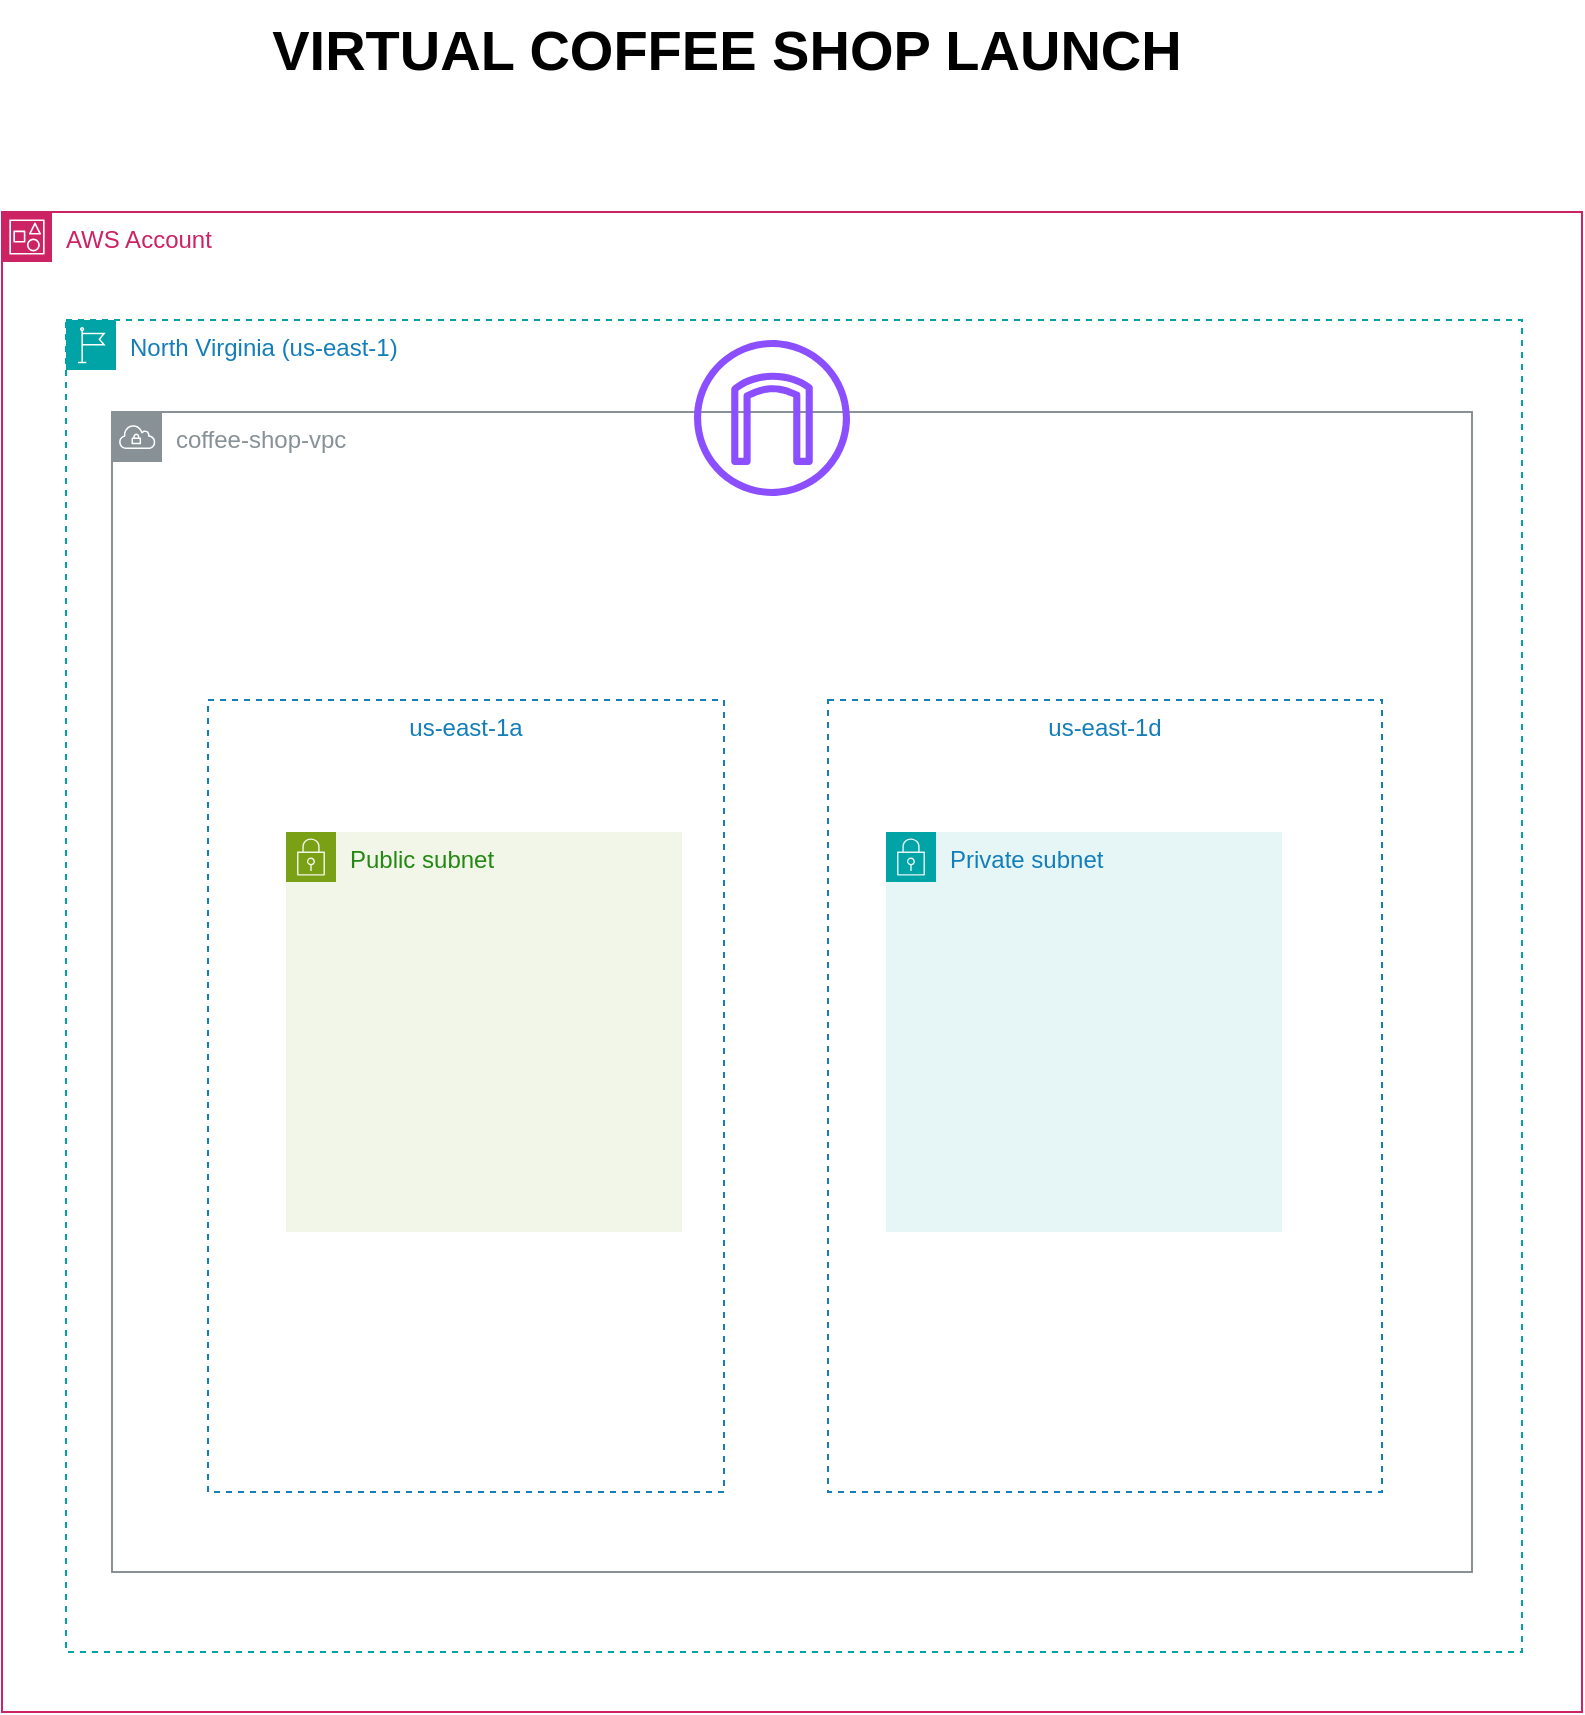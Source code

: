 <mxfile version="22.1.0" type="device">
  <diagram name="Page-1" id="Q93GWKoz6oxIqBlilN9t">
    <mxGraphModel dx="724" dy="692" grid="1" gridSize="10" guides="1" tooltips="1" connect="1" arrows="1" fold="1" page="1" pageScale="1" pageWidth="850" pageHeight="1100" math="0" shadow="0">
      <root>
        <mxCell id="0" />
        <mxCell id="1" parent="0" />
        <mxCell id="MvE2GIELEPy8BYKZNg8B-1" value="AWS Account" style="points=[[0,0],[0.25,0],[0.5,0],[0.75,0],[1,0],[1,0.25],[1,0.5],[1,0.75],[1,1],[0.75,1],[0.5,1],[0.25,1],[0,1],[0,0.75],[0,0.5],[0,0.25]];outlineConnect=0;gradientColor=none;html=1;whiteSpace=wrap;fontSize=12;fontStyle=0;container=1;pointerEvents=0;collapsible=0;recursiveResize=0;shape=mxgraph.aws4.group;grIcon=mxgraph.aws4.group_account;strokeColor=#CD2264;fillColor=none;verticalAlign=top;align=left;spacingLeft=30;fontColor=#CD2264;dashed=0;" vertex="1" parent="1">
          <mxGeometry x="28" y="226" width="790" height="750" as="geometry" />
        </mxCell>
        <mxCell id="MvE2GIELEPy8BYKZNg8B-2" value="coffee-shop-vpc" style="sketch=0;outlineConnect=0;gradientColor=none;html=1;whiteSpace=wrap;fontSize=12;fontStyle=0;shape=mxgraph.aws4.group;grIcon=mxgraph.aws4.group_vpc;strokeColor=#879196;fillColor=none;verticalAlign=top;align=left;spacingLeft=30;fontColor=#879196;dashed=0;" vertex="1" parent="MvE2GIELEPy8BYKZNg8B-1">
          <mxGeometry x="55" y="100" width="680" height="580" as="geometry" />
        </mxCell>
        <mxCell id="MvE2GIELEPy8BYKZNg8B-5" value="North Virginia (us-east-1)" style="points=[[0,0],[0.25,0],[0.5,0],[0.75,0],[1,0],[1,0.25],[1,0.5],[1,0.75],[1,1],[0.75,1],[0.5,1],[0.25,1],[0,1],[0,0.75],[0,0.5],[0,0.25]];outlineConnect=0;gradientColor=none;html=1;whiteSpace=wrap;fontSize=12;fontStyle=0;container=1;pointerEvents=0;collapsible=0;recursiveResize=0;shape=mxgraph.aws4.group;grIcon=mxgraph.aws4.group_region;strokeColor=#00A4A6;fillColor=none;verticalAlign=top;align=left;spacingLeft=30;fontColor=#147EBA;dashed=1;" vertex="1" parent="MvE2GIELEPy8BYKZNg8B-1">
          <mxGeometry x="32" y="54" width="728" height="666" as="geometry" />
        </mxCell>
        <mxCell id="MvE2GIELEPy8BYKZNg8B-10" value="" style="sketch=0;outlineConnect=0;fontColor=#232F3E;gradientColor=none;fillColor=#8C4FFF;strokeColor=none;dashed=0;verticalLabelPosition=bottom;verticalAlign=top;align=center;html=1;fontSize=12;fontStyle=0;aspect=fixed;pointerEvents=1;shape=mxgraph.aws4.internet_gateway;" vertex="1" parent="MvE2GIELEPy8BYKZNg8B-5">
          <mxGeometry x="314" y="10" width="78" height="78" as="geometry" />
        </mxCell>
        <mxCell id="MvE2GIELEPy8BYKZNg8B-6" value="us-east-1a" style="fillColor=none;strokeColor=#147EBA;dashed=1;verticalAlign=top;fontStyle=0;fontColor=#147EBA;whiteSpace=wrap;html=1;" vertex="1" parent="MvE2GIELEPy8BYKZNg8B-1">
          <mxGeometry x="103" y="244" width="258" height="396" as="geometry" />
        </mxCell>
        <mxCell id="MvE2GIELEPy8BYKZNg8B-7" value="us-east-1d" style="fillColor=none;strokeColor=#147EBA;dashed=1;verticalAlign=top;fontStyle=0;fontColor=#147EBA;whiteSpace=wrap;html=1;" vertex="1" parent="MvE2GIELEPy8BYKZNg8B-1">
          <mxGeometry x="413" y="244" width="277" height="396" as="geometry" />
        </mxCell>
        <mxCell id="MvE2GIELEPy8BYKZNg8B-8" value="Public subnet" style="points=[[0,0],[0.25,0],[0.5,0],[0.75,0],[1,0],[1,0.25],[1,0.5],[1,0.75],[1,1],[0.75,1],[0.5,1],[0.25,1],[0,1],[0,0.75],[0,0.5],[0,0.25]];outlineConnect=0;gradientColor=none;html=1;whiteSpace=wrap;fontSize=12;fontStyle=0;container=1;pointerEvents=0;collapsible=0;recursiveResize=0;shape=mxgraph.aws4.group;grIcon=mxgraph.aws4.group_security_group;grStroke=0;strokeColor=#7AA116;fillColor=#F2F6E8;verticalAlign=top;align=left;spacingLeft=30;fontColor=#248814;dashed=0;" vertex="1" parent="MvE2GIELEPy8BYKZNg8B-1">
          <mxGeometry x="142" y="310" width="198" height="200" as="geometry" />
        </mxCell>
        <mxCell id="MvE2GIELEPy8BYKZNg8B-9" value="Private subnet" style="points=[[0,0],[0.25,0],[0.5,0],[0.75,0],[1,0],[1,0.25],[1,0.5],[1,0.75],[1,1],[0.75,1],[0.5,1],[0.25,1],[0,1],[0,0.75],[0,0.5],[0,0.25]];outlineConnect=0;gradientColor=none;html=1;whiteSpace=wrap;fontSize=12;fontStyle=0;container=1;pointerEvents=0;collapsible=0;recursiveResize=0;shape=mxgraph.aws4.group;grIcon=mxgraph.aws4.group_security_group;grStroke=0;strokeColor=#00A4A6;fillColor=#E6F6F7;verticalAlign=top;align=left;spacingLeft=30;fontColor=#147EBA;dashed=0;" vertex="1" parent="MvE2GIELEPy8BYKZNg8B-1">
          <mxGeometry x="442" y="310" width="198" height="200" as="geometry" />
        </mxCell>
        <mxCell id="MvE2GIELEPy8BYKZNg8B-4" value="VIRTUAL COFFEE SHOP LAUNCH" style="text;strokeColor=none;fillColor=none;html=1;fontSize=28;fontStyle=1;verticalAlign=middle;align=center;" vertex="1" parent="1">
          <mxGeometry x="150" y="120" width="480" height="50" as="geometry" />
        </mxCell>
      </root>
    </mxGraphModel>
  </diagram>
</mxfile>
